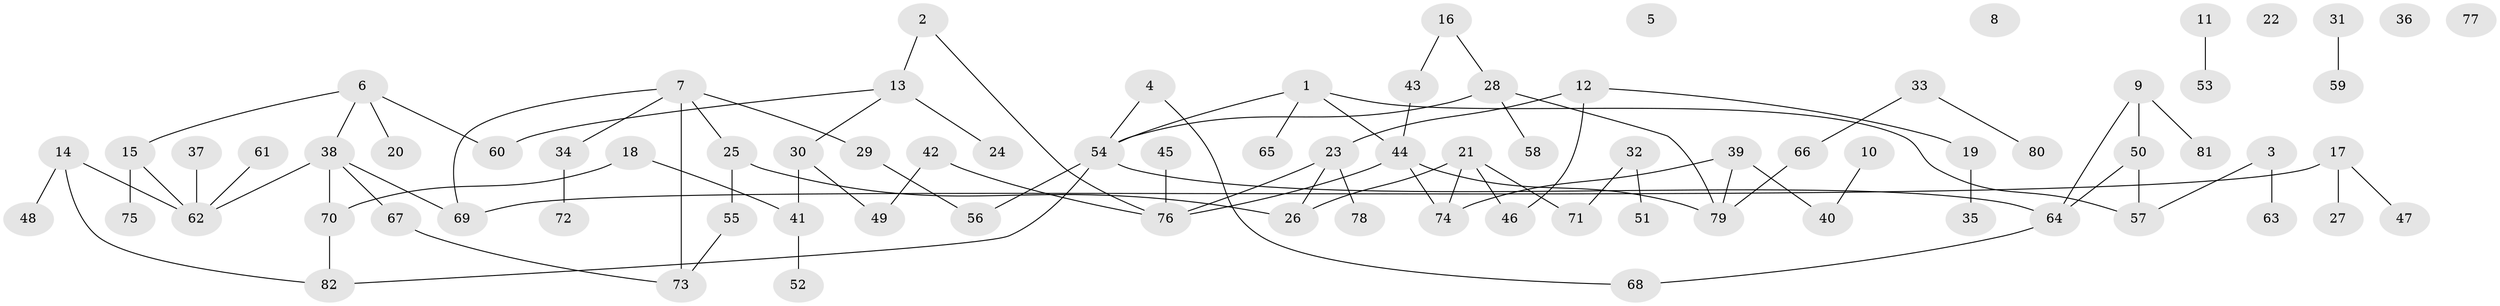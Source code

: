 // coarse degree distribution, {0: 0.14634146341463414, 4: 0.0975609756097561, 1: 0.34146341463414637, 2: 0.2682926829268293, 7: 0.07317073170731707, 3: 0.07317073170731707}
// Generated by graph-tools (version 1.1) at 2025/43/03/04/25 21:43:02]
// undirected, 82 vertices, 91 edges
graph export_dot {
graph [start="1"]
  node [color=gray90,style=filled];
  1;
  2;
  3;
  4;
  5;
  6;
  7;
  8;
  9;
  10;
  11;
  12;
  13;
  14;
  15;
  16;
  17;
  18;
  19;
  20;
  21;
  22;
  23;
  24;
  25;
  26;
  27;
  28;
  29;
  30;
  31;
  32;
  33;
  34;
  35;
  36;
  37;
  38;
  39;
  40;
  41;
  42;
  43;
  44;
  45;
  46;
  47;
  48;
  49;
  50;
  51;
  52;
  53;
  54;
  55;
  56;
  57;
  58;
  59;
  60;
  61;
  62;
  63;
  64;
  65;
  66;
  67;
  68;
  69;
  70;
  71;
  72;
  73;
  74;
  75;
  76;
  77;
  78;
  79;
  80;
  81;
  82;
  1 -- 44;
  1 -- 54;
  1 -- 57;
  1 -- 65;
  2 -- 13;
  2 -- 76;
  3 -- 57;
  3 -- 63;
  4 -- 54;
  4 -- 68;
  6 -- 15;
  6 -- 20;
  6 -- 38;
  6 -- 60;
  7 -- 25;
  7 -- 29;
  7 -- 34;
  7 -- 69;
  7 -- 73;
  9 -- 50;
  9 -- 64;
  9 -- 81;
  10 -- 40;
  11 -- 53;
  12 -- 19;
  12 -- 23;
  12 -- 46;
  13 -- 24;
  13 -- 30;
  13 -- 60;
  14 -- 48;
  14 -- 62;
  14 -- 82;
  15 -- 62;
  15 -- 75;
  16 -- 28;
  16 -- 43;
  17 -- 27;
  17 -- 47;
  17 -- 69;
  18 -- 41;
  18 -- 70;
  19 -- 35;
  21 -- 26;
  21 -- 46;
  21 -- 71;
  21 -- 74;
  23 -- 26;
  23 -- 76;
  23 -- 78;
  25 -- 26;
  25 -- 55;
  28 -- 54;
  28 -- 58;
  28 -- 79;
  29 -- 56;
  30 -- 41;
  30 -- 49;
  31 -- 59;
  32 -- 51;
  32 -- 71;
  33 -- 66;
  33 -- 80;
  34 -- 72;
  37 -- 62;
  38 -- 62;
  38 -- 67;
  38 -- 69;
  38 -- 70;
  39 -- 40;
  39 -- 74;
  39 -- 79;
  41 -- 52;
  42 -- 49;
  42 -- 76;
  43 -- 44;
  44 -- 74;
  44 -- 76;
  44 -- 79;
  45 -- 76;
  50 -- 57;
  50 -- 64;
  54 -- 56;
  54 -- 64;
  54 -- 82;
  55 -- 73;
  61 -- 62;
  64 -- 68;
  66 -- 79;
  67 -- 73;
  70 -- 82;
}
